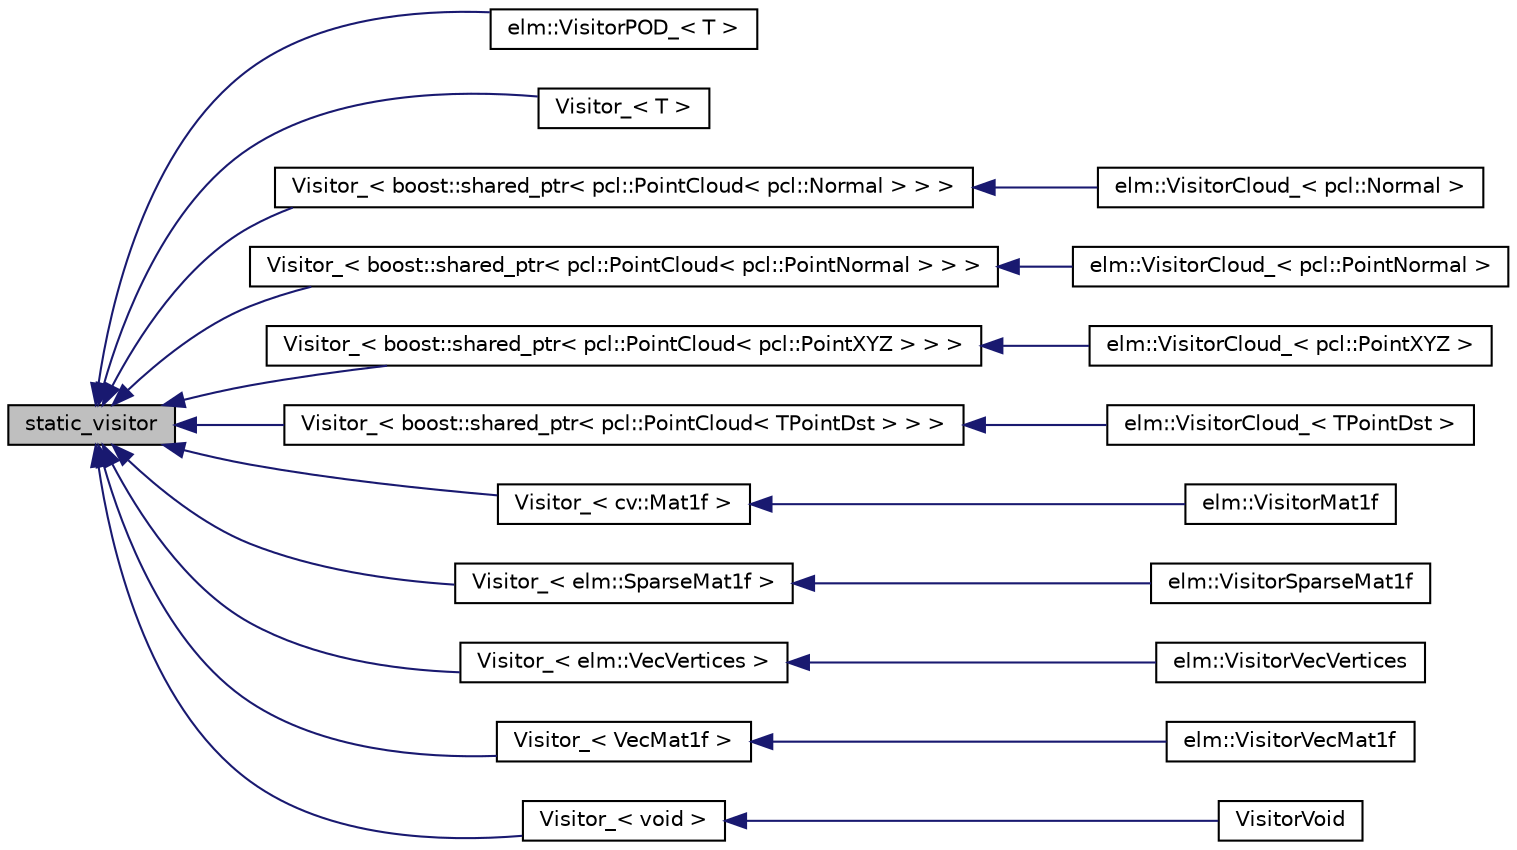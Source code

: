 digraph G
{
  edge [fontname="Helvetica",fontsize="10",labelfontname="Helvetica",labelfontsize="10"];
  node [fontname="Helvetica",fontsize="10",shape=record];
  rankdir="LR";
  Node1 [label="static_visitor",height=0.2,width=0.4,color="black", fillcolor="grey75", style="filled" fontcolor="black"];
  Node1 -> Node2 [dir="back",color="midnightblue",fontsize="10",style="solid",fontname="Helvetica"];
  Node2 [label="elm::VisitorPOD_\< T \>",height=0.2,width=0.4,color="black", fillcolor="white", style="filled",URL="$classelm_1_1VisitorPOD__.html",tooltip="template class for scalar POD static visitors"];
  Node1 -> Node3 [dir="back",color="midnightblue",fontsize="10",style="solid",fontname="Helvetica"];
  Node3 [label="Visitor_\< T \>",height=0.2,width=0.4,color="black", fillcolor="white", style="filled",URL="$classVisitor__.html",tooltip="template class for different static visitors"];
  Node1 -> Node4 [dir="back",color="midnightblue",fontsize="10",style="solid",fontname="Helvetica"];
  Node4 [label="Visitor_\< boost::shared_ptr\< pcl::PointCloud\< pcl::Normal \> \> \>",height=0.2,width=0.4,color="black", fillcolor="white", style="filled",URL="$classVisitor__.html"];
  Node4 -> Node5 [dir="back",color="midnightblue",fontsize="10",style="solid",fontname="Helvetica"];
  Node5 [label="elm::VisitorCloud_\< pcl::Normal \>",height=0.2,width=0.4,color="black", fillcolor="white", style="filled",URL="$classelm_1_1VisitorCloud__.html"];
  Node1 -> Node6 [dir="back",color="midnightblue",fontsize="10",style="solid",fontname="Helvetica"];
  Node6 [label="Visitor_\< boost::shared_ptr\< pcl::PointCloud\< pcl::PointNormal \> \> \>",height=0.2,width=0.4,color="black", fillcolor="white", style="filled",URL="$classVisitor__.html"];
  Node6 -> Node7 [dir="back",color="midnightblue",fontsize="10",style="solid",fontname="Helvetica"];
  Node7 [label="elm::VisitorCloud_\< pcl::PointNormal \>",height=0.2,width=0.4,color="black", fillcolor="white", style="filled",URL="$classelm_1_1VisitorCloud__.html"];
  Node1 -> Node8 [dir="back",color="midnightblue",fontsize="10",style="solid",fontname="Helvetica"];
  Node8 [label="Visitor_\< boost::shared_ptr\< pcl::PointCloud\< pcl::PointXYZ \> \> \>",height=0.2,width=0.4,color="black", fillcolor="white", style="filled",URL="$classVisitor__.html"];
  Node8 -> Node9 [dir="back",color="midnightblue",fontsize="10",style="solid",fontname="Helvetica"];
  Node9 [label="elm::VisitorCloud_\< pcl::PointXYZ \>",height=0.2,width=0.4,color="black", fillcolor="white", style="filled",URL="$classelm_1_1VisitorCloud__.html"];
  Node1 -> Node10 [dir="back",color="midnightblue",fontsize="10",style="solid",fontname="Helvetica"];
  Node10 [label="Visitor_\< boost::shared_ptr\< pcl::PointCloud\< TPointDst \> \> \>",height=0.2,width=0.4,color="black", fillcolor="white", style="filled",URL="$classVisitor__.html"];
  Node10 -> Node11 [dir="back",color="midnightblue",fontsize="10",style="solid",fontname="Helvetica"];
  Node11 [label="elm::VisitorCloud_\< TPointDst \>",height=0.2,width=0.4,color="black", fillcolor="white", style="filled",URL="$classelm_1_1VisitorCloud__.html",tooltip="A template visitor class for converting to pcl point clouds, and keeping track of when a heavy conver..."];
  Node1 -> Node12 [dir="back",color="midnightblue",fontsize="10",style="solid",fontname="Helvetica"];
  Node12 [label="Visitor_\< cv::Mat1f \>",height=0.2,width=0.4,color="black", fillcolor="white", style="filled",URL="$classVisitor__.html"];
  Node12 -> Node13 [dir="back",color="midnightblue",fontsize="10",style="solid",fontname="Helvetica"];
  Node13 [label="elm::VisitorMat1f",height=0.2,width=0.4,color="black", fillcolor="white", style="filled",URL="$classelm_1_1VisitorMat1f.html",tooltip="visitor class for converting to Mat of floats"];
  Node1 -> Node14 [dir="back",color="midnightblue",fontsize="10",style="solid",fontname="Helvetica"];
  Node14 [label="Visitor_\< elm::SparseMat1f \>",height=0.2,width=0.4,color="black", fillcolor="white", style="filled",URL="$classVisitor__.html"];
  Node14 -> Node15 [dir="back",color="midnightblue",fontsize="10",style="solid",fontname="Helvetica"];
  Node15 [label="elm::VisitorSparseMat1f",height=0.2,width=0.4,color="black", fillcolor="white", style="filled",URL="$classelm_1_1VisitorSparseMat1f.html",tooltip="visitor class for converting to a sparse Mat of floats"];
  Node1 -> Node16 [dir="back",color="midnightblue",fontsize="10",style="solid",fontname="Helvetica"];
  Node16 [label="Visitor_\< elm::VecVertices \>",height=0.2,width=0.4,color="black", fillcolor="white", style="filled",URL="$classVisitor__.html"];
  Node16 -> Node17 [dir="back",color="midnightblue",fontsize="10",style="solid",fontname="Helvetica"];
  Node17 [label="elm::VisitorVecVertices",height=0.2,width=0.4,color="black", fillcolor="white", style="filled",URL="$classelm_1_1VisitorVecVertices.html",tooltip="visitor class for converting to STL vector of PCL vertices And keeping track of when a heavy conversi..."];
  Node1 -> Node18 [dir="back",color="midnightblue",fontsize="10",style="solid",fontname="Helvetica"];
  Node18 [label="Visitor_\< VecMat1f \>",height=0.2,width=0.4,color="black", fillcolor="white", style="filled",URL="$classVisitor__.html"];
  Node18 -> Node19 [dir="back",color="midnightblue",fontsize="10",style="solid",fontname="Helvetica"];
  Node19 [label="elm::VisitorVecMat1f",height=0.2,width=0.4,color="black", fillcolor="white", style="filled",URL="$classelm_1_1VisitorVecMat1f.html",tooltip="visitor class for converting to vector of Mats of floats"];
  Node1 -> Node20 [dir="back",color="midnightblue",fontsize="10",style="solid",fontname="Helvetica"];
  Node20 [label="Visitor_\< void \>",height=0.2,width=0.4,color="black", fillcolor="white", style="filled",URL="$classVisitor__.html"];
  Node20 -> Node21 [dir="back",color="midnightblue",fontsize="10",style="solid",fontname="Helvetica"];
  Node21 [label="VisitorVoid",height=0.2,width=0.4,color="black", fillcolor="white", style="filled",URL="$classVisitorVoid.html",tooltip="A do-nothing visitor class to use in place of unsupported visitors."];
}
